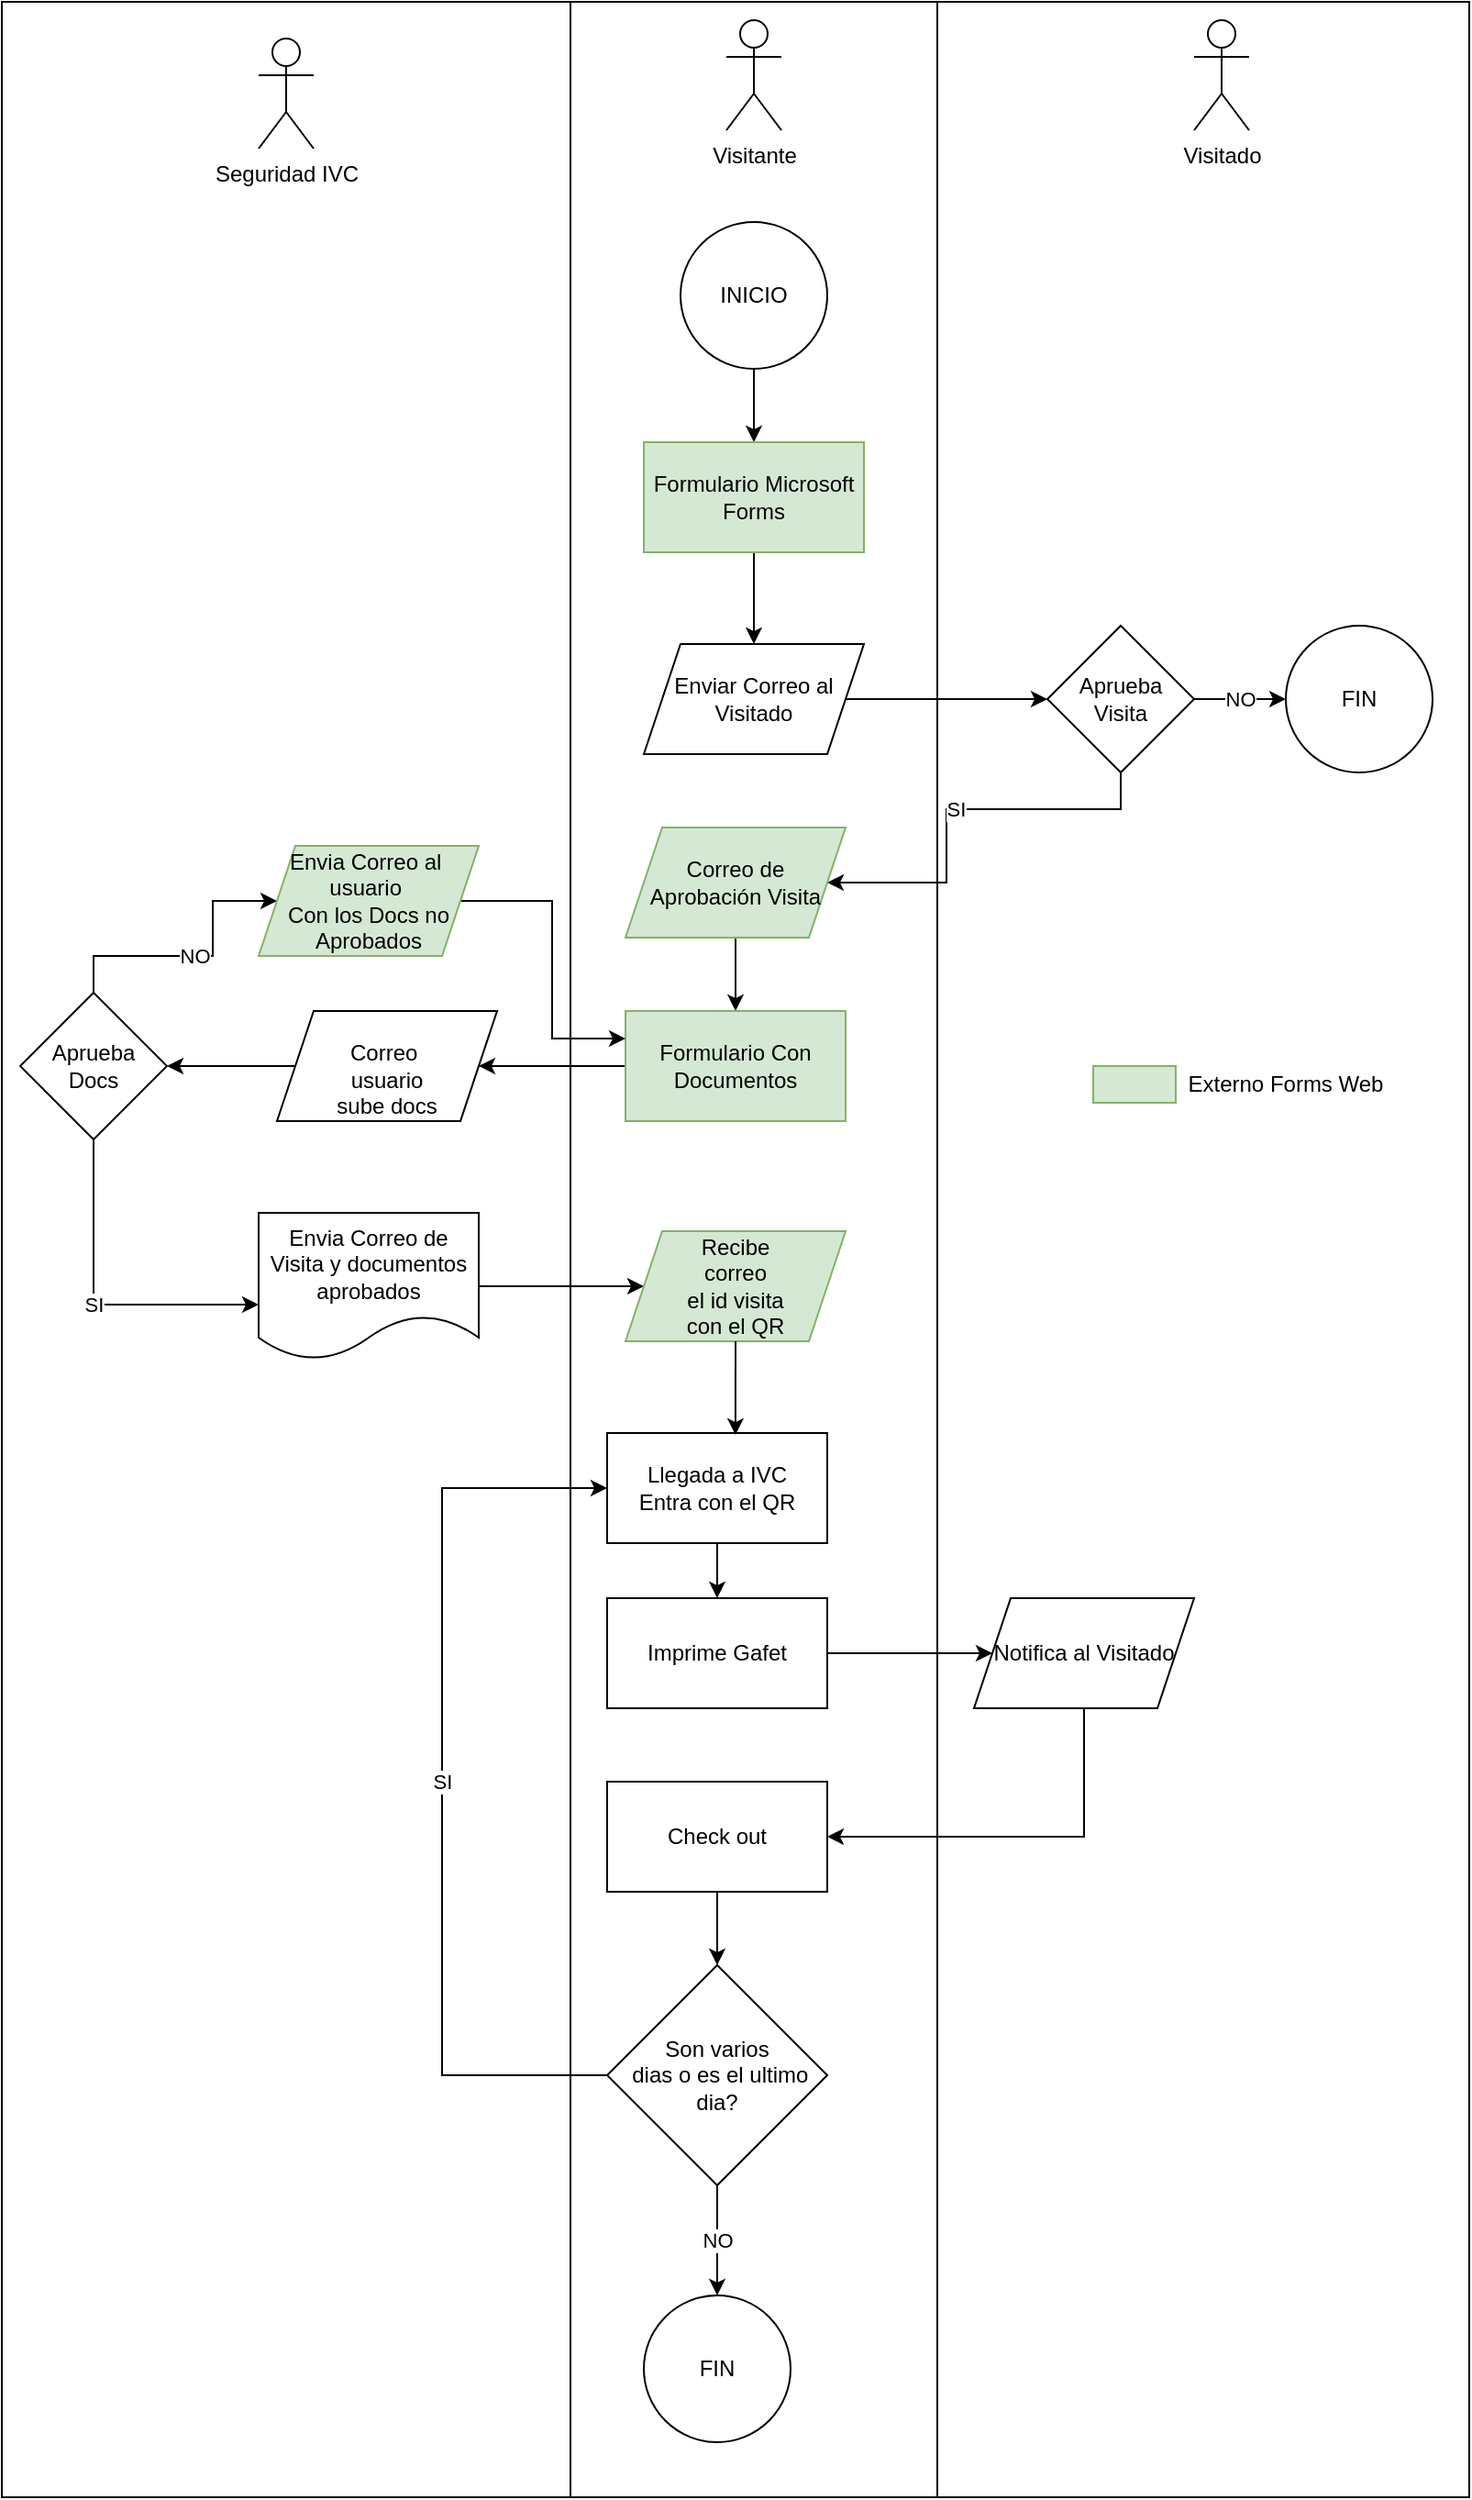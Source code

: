 <mxfile version="24.8.4" pages="2">
  <diagram name="Página-1" id="yHUkuCE68Miz6-jFepUY">
    <mxGraphModel dx="880" dy="1637" grid="1" gridSize="10" guides="1" tooltips="1" connect="1" arrows="1" fold="1" page="1" pageScale="1" pageWidth="827" pageHeight="1169" math="0" shadow="0">
      <root>
        <mxCell id="0" />
        <mxCell id="1" parent="0" />
        <mxCell id="5U8dAw8dAvbUCpddQ7G9-57" value="" style="rounded=0;whiteSpace=wrap;html=1;" parent="1" vertex="1">
          <mxGeometry x="540" y="-50" width="290" height="1360" as="geometry" />
        </mxCell>
        <mxCell id="5U8dAw8dAvbUCpddQ7G9-56" value="" style="rounded=0;whiteSpace=wrap;html=1;" parent="1" vertex="1">
          <mxGeometry x="30" y="-50" width="310" height="1360" as="geometry" />
        </mxCell>
        <mxCell id="5U8dAw8dAvbUCpddQ7G9-55" value="" style="rounded=0;whiteSpace=wrap;html=1;" parent="1" vertex="1">
          <mxGeometry x="340" y="-50" width="200" height="1360" as="geometry" />
        </mxCell>
        <mxCell id="5U8dAw8dAvbUCpddQ7G9-9" value="" style="edgeStyle=orthogonalEdgeStyle;rounded=0;orthogonalLoop=1;jettySize=auto;html=1;" parent="1" source="5U8dAw8dAvbUCpddQ7G9-6" target="5U8dAw8dAvbUCpddQ7G9-7" edge="1">
          <mxGeometry relative="1" as="geometry" />
        </mxCell>
        <mxCell id="5U8dAw8dAvbUCpddQ7G9-6" value="INICIO" style="ellipse;whiteSpace=wrap;html=1;aspect=fixed;" parent="1" vertex="1">
          <mxGeometry x="400" y="70" width="80" height="80" as="geometry" />
        </mxCell>
        <mxCell id="5U8dAw8dAvbUCpddQ7G9-19" style="edgeStyle=orthogonalEdgeStyle;rounded=0;orthogonalLoop=1;jettySize=auto;html=1;entryX=0.5;entryY=0;entryDx=0;entryDy=0;" parent="1" source="5U8dAw8dAvbUCpddQ7G9-7" target="5U8dAw8dAvbUCpddQ7G9-18" edge="1">
          <mxGeometry relative="1" as="geometry" />
        </mxCell>
        <mxCell id="5U8dAw8dAvbUCpddQ7G9-7" value="Formulario Microsoft Forms" style="rounded=0;whiteSpace=wrap;html=1;fillColor=#d5e8d4;strokeColor=#82b366;" parent="1" vertex="1">
          <mxGeometry x="380" y="190" width="120" height="60" as="geometry" />
        </mxCell>
        <mxCell id="5U8dAw8dAvbUCpddQ7G9-16" value="NO" style="edgeStyle=orthogonalEdgeStyle;rounded=0;orthogonalLoop=1;jettySize=auto;html=1;exitX=1;exitY=0.5;exitDx=0;exitDy=0;entryX=0;entryY=0.5;entryDx=0;entryDy=0;" parent="1" source="5U8dAw8dAvbUCpddQ7G9-11" target="5U8dAw8dAvbUCpddQ7G9-14" edge="1">
          <mxGeometry relative="1" as="geometry" />
        </mxCell>
        <mxCell id="5U8dAw8dAvbUCpddQ7G9-22" value="SI" style="edgeStyle=orthogonalEdgeStyle;rounded=0;orthogonalLoop=1;jettySize=auto;html=1;exitX=0.5;exitY=1;exitDx=0;exitDy=0;entryX=1;entryY=0.5;entryDx=0;entryDy=0;" parent="1" source="5U8dAw8dAvbUCpddQ7G9-11" target="5U8dAw8dAvbUCpddQ7G9-21" edge="1">
          <mxGeometry relative="1" as="geometry">
            <Array as="points">
              <mxPoint x="640" y="390" />
              <mxPoint x="545" y="390" />
              <mxPoint x="545" y="430" />
            </Array>
          </mxGeometry>
        </mxCell>
        <mxCell id="5U8dAw8dAvbUCpddQ7G9-11" value="Aprueba &lt;br&gt;Visita" style="rhombus;whiteSpace=wrap;html=1;" parent="1" vertex="1">
          <mxGeometry x="600" y="290" width="80" height="80" as="geometry" />
        </mxCell>
        <mxCell id="5U8dAw8dAvbUCpddQ7G9-14" value="FIN" style="ellipse;whiteSpace=wrap;html=1;aspect=fixed;" parent="1" vertex="1">
          <mxGeometry x="730" y="290" width="80" height="80" as="geometry" />
        </mxCell>
        <mxCell id="5U8dAw8dAvbUCpddQ7G9-20" style="edgeStyle=orthogonalEdgeStyle;rounded=0;orthogonalLoop=1;jettySize=auto;html=1;exitX=1;exitY=0.5;exitDx=0;exitDy=0;entryX=0;entryY=0.5;entryDx=0;entryDy=0;" parent="1" source="5U8dAw8dAvbUCpddQ7G9-18" target="5U8dAw8dAvbUCpddQ7G9-11" edge="1">
          <mxGeometry relative="1" as="geometry" />
        </mxCell>
        <mxCell id="5U8dAw8dAvbUCpddQ7G9-18" value="Enviar Correo al Visitado" style="shape=parallelogram;perimeter=parallelogramPerimeter;whiteSpace=wrap;html=1;fixedSize=1;" parent="1" vertex="1">
          <mxGeometry x="380" y="300" width="120" height="60" as="geometry" />
        </mxCell>
        <mxCell id="5U8dAw8dAvbUCpddQ7G9-24" style="edgeStyle=orthogonalEdgeStyle;rounded=0;orthogonalLoop=1;jettySize=auto;html=1;exitX=0.5;exitY=1;exitDx=0;exitDy=0;" parent="1" source="5U8dAw8dAvbUCpddQ7G9-21" target="5U8dAw8dAvbUCpddQ7G9-23" edge="1">
          <mxGeometry relative="1" as="geometry" />
        </mxCell>
        <mxCell id="5U8dAw8dAvbUCpddQ7G9-21" value="Correo de &lt;br&gt;Aprobación Visita" style="shape=parallelogram;perimeter=parallelogramPerimeter;whiteSpace=wrap;html=1;fixedSize=1;fillColor=#d5e8d4;strokeColor=#82b366;" parent="1" vertex="1">
          <mxGeometry x="370" y="400" width="120" height="60" as="geometry" />
        </mxCell>
        <mxCell id="5U8dAw8dAvbUCpddQ7G9-26" style="edgeStyle=orthogonalEdgeStyle;rounded=0;orthogonalLoop=1;jettySize=auto;html=1;exitX=0;exitY=0.5;exitDx=0;exitDy=0;" parent="1" source="5U8dAw8dAvbUCpddQ7G9-23" target="5U8dAw8dAvbUCpddQ7G9-25" edge="1">
          <mxGeometry relative="1" as="geometry" />
        </mxCell>
        <mxCell id="5U8dAw8dAvbUCpddQ7G9-23" value="Formulario Con Documentos" style="rounded=0;whiteSpace=wrap;html=1;fillColor=#d5e8d4;strokeColor=#82b366;" parent="1" vertex="1">
          <mxGeometry x="370" y="500" width="120" height="60" as="geometry" />
        </mxCell>
        <mxCell id="5U8dAw8dAvbUCpddQ7G9-28" style="edgeStyle=orthogonalEdgeStyle;rounded=0;orthogonalLoop=1;jettySize=auto;html=1;exitX=0;exitY=0.5;exitDx=0;exitDy=0;entryX=1;entryY=0.5;entryDx=0;entryDy=0;" parent="1" source="5U8dAw8dAvbUCpddQ7G9-25" target="5U8dAw8dAvbUCpddQ7G9-27" edge="1">
          <mxGeometry relative="1" as="geometry" />
        </mxCell>
        <mxCell id="5U8dAw8dAvbUCpddQ7G9-25" value="&lt;br&gt;Correo&amp;nbsp; &lt;br&gt;usuario &lt;br&gt;sube docs" style="shape=parallelogram;perimeter=parallelogramPerimeter;whiteSpace=wrap;html=1;fixedSize=1;" parent="1" vertex="1">
          <mxGeometry x="180" y="500" width="120" height="60" as="geometry" />
        </mxCell>
        <mxCell id="5U8dAw8dAvbUCpddQ7G9-32" value="NO" style="edgeStyle=orthogonalEdgeStyle;rounded=0;orthogonalLoop=1;jettySize=auto;html=1;exitX=0.5;exitY=0;exitDx=0;exitDy=0;entryX=0;entryY=0.5;entryDx=0;entryDy=0;" parent="1" source="5U8dAw8dAvbUCpddQ7G9-27" target="5U8dAw8dAvbUCpddQ7G9-31" edge="1">
          <mxGeometry relative="1" as="geometry">
            <Array as="points">
              <mxPoint x="80" y="470" />
              <mxPoint x="145" y="470" />
              <mxPoint x="145" y="440" />
            </Array>
          </mxGeometry>
        </mxCell>
        <mxCell id="5U8dAw8dAvbUCpddQ7G9-27" value="Aprueba &lt;br&gt;Docs" style="rhombus;whiteSpace=wrap;html=1;" parent="1" vertex="1">
          <mxGeometry x="40" y="490" width="80" height="80" as="geometry" />
        </mxCell>
        <mxCell id="5U8dAw8dAvbUCpddQ7G9-33" style="edgeStyle=orthogonalEdgeStyle;rounded=0;orthogonalLoop=1;jettySize=auto;html=1;exitX=1;exitY=0.5;exitDx=0;exitDy=0;entryX=0;entryY=0.25;entryDx=0;entryDy=0;" parent="1" source="5U8dAw8dAvbUCpddQ7G9-31" target="5U8dAw8dAvbUCpddQ7G9-23" edge="1">
          <mxGeometry relative="1" as="geometry" />
        </mxCell>
        <mxCell id="5U8dAw8dAvbUCpddQ7G9-31" value="Envia Correo al&amp;nbsp;&lt;br&gt;usuario&amp;nbsp;&lt;br&gt;Con los Docs no&lt;br&gt;Aprobados" style="shape=parallelogram;perimeter=parallelogramPerimeter;whiteSpace=wrap;html=1;fixedSize=1;fillColor=#d5e8d4;strokeColor=#82b366;" parent="1" vertex="1">
          <mxGeometry x="170" y="410" width="120" height="60" as="geometry" />
        </mxCell>
        <mxCell id="5U8dAw8dAvbUCpddQ7G9-38" style="edgeStyle=orthogonalEdgeStyle;rounded=0;orthogonalLoop=1;jettySize=auto;html=1;exitX=1;exitY=0.5;exitDx=0;exitDy=0;entryX=0;entryY=0.5;entryDx=0;entryDy=0;" parent="1" source="5U8dAw8dAvbUCpddQ7G9-34" target="5U8dAw8dAvbUCpddQ7G9-35" edge="1">
          <mxGeometry relative="1" as="geometry" />
        </mxCell>
        <mxCell id="5U8dAw8dAvbUCpddQ7G9-34" value="Envia Correo de Visita y documentos aprobados" style="shape=document;whiteSpace=wrap;html=1;boundedLbl=1;" parent="1" vertex="1">
          <mxGeometry x="170" y="610" width="120" height="80" as="geometry" />
        </mxCell>
        <mxCell id="5U8dAw8dAvbUCpddQ7G9-35" value="Recibe &lt;br&gt;correo&lt;br&gt;el id visita&lt;br&gt;con el QR" style="shape=parallelogram;perimeter=parallelogramPerimeter;whiteSpace=wrap;html=1;fixedSize=1;fillColor=#d5e8d4;strokeColor=#82b366;" parent="1" vertex="1">
          <mxGeometry x="370" y="620" width="120" height="60" as="geometry" />
        </mxCell>
        <mxCell id="5U8dAw8dAvbUCpddQ7G9-36" value="SI" style="edgeStyle=orthogonalEdgeStyle;rounded=0;orthogonalLoop=1;jettySize=auto;html=1;exitX=0.5;exitY=1;exitDx=0;exitDy=0;entryX=0;entryY=0.625;entryDx=0;entryDy=0;entryPerimeter=0;" parent="1" source="5U8dAw8dAvbUCpddQ7G9-27" target="5U8dAw8dAvbUCpddQ7G9-34" edge="1">
          <mxGeometry relative="1" as="geometry" />
        </mxCell>
        <mxCell id="5U8dAw8dAvbUCpddQ7G9-41" style="edgeStyle=orthogonalEdgeStyle;rounded=0;orthogonalLoop=1;jettySize=auto;html=1;exitX=0.5;exitY=1;exitDx=0;exitDy=0;" parent="1" source="5U8dAw8dAvbUCpddQ7G9-39" edge="1">
          <mxGeometry relative="1" as="geometry">
            <mxPoint x="420" y="820" as="targetPoint" />
          </mxGeometry>
        </mxCell>
        <mxCell id="5U8dAw8dAvbUCpddQ7G9-39" value="Llegada a IVC&lt;br&gt;Entra con el QR" style="rounded=0;whiteSpace=wrap;html=1;" parent="1" vertex="1">
          <mxGeometry x="360" y="730" width="120" height="60" as="geometry" />
        </mxCell>
        <mxCell id="5U8dAw8dAvbUCpddQ7G9-40" style="edgeStyle=orthogonalEdgeStyle;rounded=0;orthogonalLoop=1;jettySize=auto;html=1;exitX=0.5;exitY=1;exitDx=0;exitDy=0;entryX=0.583;entryY=0.017;entryDx=0;entryDy=0;entryPerimeter=0;" parent="1" source="5U8dAw8dAvbUCpddQ7G9-35" target="5U8dAw8dAvbUCpddQ7G9-39" edge="1">
          <mxGeometry relative="1" as="geometry" />
        </mxCell>
        <mxCell id="5U8dAw8dAvbUCpddQ7G9-44" style="edgeStyle=orthogonalEdgeStyle;rounded=0;orthogonalLoop=1;jettySize=auto;html=1;entryX=0;entryY=0.5;entryDx=0;entryDy=0;" parent="1" source="5U8dAw8dAvbUCpddQ7G9-42" target="5U8dAw8dAvbUCpddQ7G9-43" edge="1">
          <mxGeometry relative="1" as="geometry" />
        </mxCell>
        <mxCell id="5U8dAw8dAvbUCpddQ7G9-42" value="Imprime Gafet" style="rounded=0;whiteSpace=wrap;html=1;" parent="1" vertex="1">
          <mxGeometry x="360" y="820" width="120" height="60" as="geometry" />
        </mxCell>
        <mxCell id="5U8dAw8dAvbUCpddQ7G9-47" style="edgeStyle=orthogonalEdgeStyle;rounded=0;orthogonalLoop=1;jettySize=auto;html=1;exitX=0.5;exitY=1;exitDx=0;exitDy=0;entryX=1;entryY=0.5;entryDx=0;entryDy=0;" parent="1" source="5U8dAw8dAvbUCpddQ7G9-43" target="5U8dAw8dAvbUCpddQ7G9-46" edge="1">
          <mxGeometry relative="1" as="geometry" />
        </mxCell>
        <mxCell id="5U8dAw8dAvbUCpddQ7G9-43" value="Notifica al Visitado" style="shape=parallelogram;perimeter=parallelogramPerimeter;whiteSpace=wrap;html=1;fixedSize=1;" parent="1" vertex="1">
          <mxGeometry x="560" y="820" width="120" height="60" as="geometry" />
        </mxCell>
        <mxCell id="5U8dAw8dAvbUCpddQ7G9-50" style="edgeStyle=orthogonalEdgeStyle;rounded=0;orthogonalLoop=1;jettySize=auto;html=1;exitX=0.5;exitY=1;exitDx=0;exitDy=0;entryX=0.5;entryY=0;entryDx=0;entryDy=0;" parent="1" source="5U8dAw8dAvbUCpddQ7G9-46" target="5U8dAw8dAvbUCpddQ7G9-49" edge="1">
          <mxGeometry relative="1" as="geometry" />
        </mxCell>
        <mxCell id="5U8dAw8dAvbUCpddQ7G9-46" value="Check out" style="rounded=0;whiteSpace=wrap;html=1;" parent="1" vertex="1">
          <mxGeometry x="360" y="920" width="120" height="60" as="geometry" />
        </mxCell>
        <mxCell id="5U8dAw8dAvbUCpddQ7G9-51" value="SI" style="edgeStyle=orthogonalEdgeStyle;rounded=0;orthogonalLoop=1;jettySize=auto;html=1;exitX=0;exitY=0.5;exitDx=0;exitDy=0;entryX=0;entryY=0.5;entryDx=0;entryDy=0;" parent="1" source="5U8dAw8dAvbUCpddQ7G9-49" target="5U8dAw8dAvbUCpddQ7G9-39" edge="1">
          <mxGeometry relative="1" as="geometry">
            <Array as="points">
              <mxPoint x="270" y="1080" />
              <mxPoint x="270" y="760" />
            </Array>
          </mxGeometry>
        </mxCell>
        <mxCell id="5U8dAw8dAvbUCpddQ7G9-54" value="NO" style="edgeStyle=orthogonalEdgeStyle;rounded=0;orthogonalLoop=1;jettySize=auto;html=1;exitX=0.5;exitY=1;exitDx=0;exitDy=0;entryX=0.5;entryY=0;entryDx=0;entryDy=0;" parent="1" source="5U8dAw8dAvbUCpddQ7G9-49" target="5U8dAw8dAvbUCpddQ7G9-53" edge="1">
          <mxGeometry relative="1" as="geometry" />
        </mxCell>
        <mxCell id="5U8dAw8dAvbUCpddQ7G9-49" value="Son varios&lt;br&gt;&amp;nbsp;dias o es el ultimo dia?" style="rhombus;whiteSpace=wrap;html=1;" parent="1" vertex="1">
          <mxGeometry x="360" y="1020" width="120" height="120" as="geometry" />
        </mxCell>
        <mxCell id="5U8dAw8dAvbUCpddQ7G9-53" value="FIN" style="ellipse;whiteSpace=wrap;html=1;aspect=fixed;" parent="1" vertex="1">
          <mxGeometry x="380" y="1200" width="80" height="80" as="geometry" />
        </mxCell>
        <mxCell id="5U8dAw8dAvbUCpddQ7G9-58" value="Seguridad IVC" style="shape=umlActor;verticalLabelPosition=bottom;verticalAlign=top;html=1;outlineConnect=0;" parent="1" vertex="1">
          <mxGeometry x="170" y="-30" width="30" height="60" as="geometry" />
        </mxCell>
        <mxCell id="5U8dAw8dAvbUCpddQ7G9-59" value="Visitante" style="shape=umlActor;verticalLabelPosition=bottom;verticalAlign=top;html=1;outlineConnect=0;" parent="1" vertex="1">
          <mxGeometry x="425" y="-40" width="30" height="60" as="geometry" />
        </mxCell>
        <mxCell id="5U8dAw8dAvbUCpddQ7G9-60" value="Visitado" style="shape=umlActor;verticalLabelPosition=bottom;verticalAlign=top;html=1;outlineConnect=0;" parent="1" vertex="1">
          <mxGeometry x="680" y="-40" width="30" height="60" as="geometry" />
        </mxCell>
        <mxCell id="5U8dAw8dAvbUCpddQ7G9-63" value="" style="rounded=0;whiteSpace=wrap;html=1;fillColor=#d5e8d4;strokeColor=#82b366;" parent="1" vertex="1">
          <mxGeometry x="625" y="530" width="45" height="20" as="geometry" />
        </mxCell>
        <mxCell id="5U8dAw8dAvbUCpddQ7G9-64" value="Externo Forms Web" style="text;html=1;align=center;verticalAlign=middle;whiteSpace=wrap;rounded=0;" parent="1" vertex="1">
          <mxGeometry x="670" y="525" width="120" height="30" as="geometry" />
        </mxCell>
      </root>
    </mxGraphModel>
  </diagram>
  <diagram id="YnWqCWaezAb-S0vLIhtn" name="Página-2">
    <mxGraphModel dx="1257" dy="669" grid="1" gridSize="10" guides="1" tooltips="1" connect="1" arrows="1" fold="1" page="1" pageScale="1" pageWidth="827" pageHeight="1169" math="0" shadow="0">
      <root>
        <mxCell id="0" />
        <mxCell id="1" parent="0" />
        <mxCell id="XhqRHvI7hJ-RpfDm4OoT-7" value="Eventos" style="shape=table;startSize=30;container=1;collapsible=1;childLayout=tableLayout;fixedRows=1;rowLines=0;fontStyle=1;align=center;resizeLast=1;html=1;" vertex="1" parent="1">
          <mxGeometry x="220" y="30" width="180" height="210" as="geometry" />
        </mxCell>
        <mxCell id="XhqRHvI7hJ-RpfDm4OoT-8" value="" style="shape=tableRow;horizontal=0;startSize=0;swimlaneHead=0;swimlaneBody=0;fillColor=none;collapsible=0;dropTarget=0;points=[[0,0.5],[1,0.5]];portConstraint=eastwest;top=0;left=0;right=0;bottom=1;" vertex="1" parent="XhqRHvI7hJ-RpfDm4OoT-7">
          <mxGeometry y="30" width="180" height="30" as="geometry" />
        </mxCell>
        <mxCell id="XhqRHvI7hJ-RpfDm4OoT-9" value="PK" style="shape=partialRectangle;connectable=0;fillColor=none;top=0;left=0;bottom=0;right=0;fontStyle=1;overflow=hidden;whiteSpace=wrap;html=1;" vertex="1" parent="XhqRHvI7hJ-RpfDm4OoT-8">
          <mxGeometry width="30" height="30" as="geometry">
            <mxRectangle width="30" height="30" as="alternateBounds" />
          </mxGeometry>
        </mxCell>
        <mxCell id="XhqRHvI7hJ-RpfDm4OoT-10" value="id" style="shape=partialRectangle;connectable=0;fillColor=none;top=0;left=0;bottom=0;right=0;align=left;spacingLeft=6;fontStyle=5;overflow=hidden;whiteSpace=wrap;html=1;" vertex="1" parent="XhqRHvI7hJ-RpfDm4OoT-8">
          <mxGeometry x="30" width="150" height="30" as="geometry">
            <mxRectangle width="150" height="30" as="alternateBounds" />
          </mxGeometry>
        </mxCell>
        <mxCell id="XhqRHvI7hJ-RpfDm4OoT-11" value="" style="shape=tableRow;horizontal=0;startSize=0;swimlaneHead=0;swimlaneBody=0;fillColor=none;collapsible=0;dropTarget=0;points=[[0,0.5],[1,0.5]];portConstraint=eastwest;top=0;left=0;right=0;bottom=0;" vertex="1" parent="XhqRHvI7hJ-RpfDm4OoT-7">
          <mxGeometry y="60" width="180" height="30" as="geometry" />
        </mxCell>
        <mxCell id="XhqRHvI7hJ-RpfDm4OoT-12" value="FK" style="shape=partialRectangle;connectable=0;fillColor=none;top=0;left=0;bottom=0;right=0;editable=1;overflow=hidden;whiteSpace=wrap;html=1;" vertex="1" parent="XhqRHvI7hJ-RpfDm4OoT-11">
          <mxGeometry width="30" height="30" as="geometry">
            <mxRectangle width="30" height="30" as="alternateBounds" />
          </mxGeometry>
        </mxCell>
        <mxCell id="XhqRHvI7hJ-RpfDm4OoT-13" value="Id_regalo" style="shape=partialRectangle;connectable=0;fillColor=none;top=0;left=0;bottom=0;right=0;align=left;spacingLeft=6;overflow=hidden;whiteSpace=wrap;html=1;" vertex="1" parent="XhqRHvI7hJ-RpfDm4OoT-11">
          <mxGeometry x="30" width="150" height="30" as="geometry">
            <mxRectangle width="150" height="30" as="alternateBounds" />
          </mxGeometry>
        </mxCell>
        <mxCell id="XhqRHvI7hJ-RpfDm4OoT-93" value="" style="shape=tableRow;horizontal=0;startSize=0;swimlaneHead=0;swimlaneBody=0;fillColor=none;collapsible=0;dropTarget=0;points=[[0,0.5],[1,0.5]];portConstraint=eastwest;top=0;left=0;right=0;bottom=0;" vertex="1" parent="XhqRHvI7hJ-RpfDm4OoT-7">
          <mxGeometry y="90" width="180" height="30" as="geometry" />
        </mxCell>
        <mxCell id="XhqRHvI7hJ-RpfDm4OoT-94" value="" style="shape=partialRectangle;connectable=0;fillColor=none;top=0;left=0;bottom=0;right=0;editable=1;overflow=hidden;whiteSpace=wrap;html=1;" vertex="1" parent="XhqRHvI7hJ-RpfDm4OoT-93">
          <mxGeometry width="30" height="30" as="geometry">
            <mxRectangle width="30" height="30" as="alternateBounds" />
          </mxGeometry>
        </mxCell>
        <mxCell id="XhqRHvI7hJ-RpfDm4OoT-95" value="Descripcion" style="shape=partialRectangle;connectable=0;fillColor=none;top=0;left=0;bottom=0;right=0;align=left;spacingLeft=6;overflow=hidden;whiteSpace=wrap;html=1;" vertex="1" parent="XhqRHvI7hJ-RpfDm4OoT-93">
          <mxGeometry x="30" width="150" height="30" as="geometry">
            <mxRectangle width="150" height="30" as="alternateBounds" />
          </mxGeometry>
        </mxCell>
        <mxCell id="XhqRHvI7hJ-RpfDm4OoT-14" value="" style="shape=tableRow;horizontal=0;startSize=0;swimlaneHead=0;swimlaneBody=0;fillColor=none;collapsible=0;dropTarget=0;points=[[0,0.5],[1,0.5]];portConstraint=eastwest;top=0;left=0;right=0;bottom=0;" vertex="1" parent="XhqRHvI7hJ-RpfDm4OoT-7">
          <mxGeometry y="120" width="180" height="30" as="geometry" />
        </mxCell>
        <mxCell id="XhqRHvI7hJ-RpfDm4OoT-15" value="" style="shape=partialRectangle;connectable=0;fillColor=none;top=0;left=0;bottom=0;right=0;editable=1;overflow=hidden;whiteSpace=wrap;html=1;" vertex="1" parent="XhqRHvI7hJ-RpfDm4OoT-14">
          <mxGeometry width="30" height="30" as="geometry">
            <mxRectangle width="30" height="30" as="alternateBounds" />
          </mxGeometry>
        </mxCell>
        <mxCell id="XhqRHvI7hJ-RpfDm4OoT-16" value="FechaInicio" style="shape=partialRectangle;connectable=0;fillColor=none;top=0;left=0;bottom=0;right=0;align=left;spacingLeft=6;overflow=hidden;whiteSpace=wrap;html=1;" vertex="1" parent="XhqRHvI7hJ-RpfDm4OoT-14">
          <mxGeometry x="30" width="150" height="30" as="geometry">
            <mxRectangle width="150" height="30" as="alternateBounds" />
          </mxGeometry>
        </mxCell>
        <mxCell id="XhqRHvI7hJ-RpfDm4OoT-17" value="" style="shape=tableRow;horizontal=0;startSize=0;swimlaneHead=0;swimlaneBody=0;fillColor=none;collapsible=0;dropTarget=0;points=[[0,0.5],[1,0.5]];portConstraint=eastwest;top=0;left=0;right=0;bottom=0;" vertex="1" parent="XhqRHvI7hJ-RpfDm4OoT-7">
          <mxGeometry y="150" width="180" height="30" as="geometry" />
        </mxCell>
        <mxCell id="XhqRHvI7hJ-RpfDm4OoT-18" value="" style="shape=partialRectangle;connectable=0;fillColor=none;top=0;left=0;bottom=0;right=0;editable=1;overflow=hidden;whiteSpace=wrap;html=1;" vertex="1" parent="XhqRHvI7hJ-RpfDm4OoT-17">
          <mxGeometry width="30" height="30" as="geometry">
            <mxRectangle width="30" height="30" as="alternateBounds" />
          </mxGeometry>
        </mxCell>
        <mxCell id="XhqRHvI7hJ-RpfDm4OoT-19" value="FechaFin" style="shape=partialRectangle;connectable=0;fillColor=none;top=0;left=0;bottom=0;right=0;align=left;spacingLeft=6;overflow=hidden;whiteSpace=wrap;html=1;" vertex="1" parent="XhqRHvI7hJ-RpfDm4OoT-17">
          <mxGeometry x="30" width="150" height="30" as="geometry">
            <mxRectangle width="150" height="30" as="alternateBounds" />
          </mxGeometry>
        </mxCell>
        <mxCell id="XhqRHvI7hJ-RpfDm4OoT-20" value="" style="shape=tableRow;horizontal=0;startSize=0;swimlaneHead=0;swimlaneBody=0;fillColor=none;collapsible=0;dropTarget=0;points=[[0,0.5],[1,0.5]];portConstraint=eastwest;top=0;left=0;right=0;bottom=0;" vertex="1" parent="XhqRHvI7hJ-RpfDm4OoT-7">
          <mxGeometry y="180" width="180" height="30" as="geometry" />
        </mxCell>
        <mxCell id="XhqRHvI7hJ-RpfDm4OoT-21" value="" style="shape=partialRectangle;connectable=0;fillColor=none;top=0;left=0;bottom=0;right=0;editable=1;overflow=hidden;whiteSpace=wrap;html=1;" vertex="1" parent="XhqRHvI7hJ-RpfDm4OoT-20">
          <mxGeometry width="30" height="30" as="geometry">
            <mxRectangle width="30" height="30" as="alternateBounds" />
          </mxGeometry>
        </mxCell>
        <mxCell id="XhqRHvI7hJ-RpfDm4OoT-22" value="Estado" style="shape=partialRectangle;connectable=0;fillColor=none;top=0;left=0;bottom=0;right=0;align=left;spacingLeft=6;overflow=hidden;whiteSpace=wrap;html=1;" vertex="1" parent="XhqRHvI7hJ-RpfDm4OoT-20">
          <mxGeometry x="30" width="150" height="30" as="geometry">
            <mxRectangle width="150" height="30" as="alternateBounds" />
          </mxGeometry>
        </mxCell>
        <mxCell id="XhqRHvI7hJ-RpfDm4OoT-23" value="vw_PlantillaActualEmpleados" style="shape=table;startSize=30;container=1;collapsible=1;childLayout=tableLayout;fixedRows=1;rowLines=0;fontStyle=1;align=center;resizeLast=1;html=1;" vertex="1" parent="1">
          <mxGeometry x="490" y="270" width="180" height="180" as="geometry" />
        </mxCell>
        <mxCell id="XhqRHvI7hJ-RpfDm4OoT-24" value="" style="shape=tableRow;horizontal=0;startSize=0;swimlaneHead=0;swimlaneBody=0;fillColor=none;collapsible=0;dropTarget=0;points=[[0,0.5],[1,0.5]];portConstraint=eastwest;top=0;left=0;right=0;bottom=1;" vertex="1" parent="XhqRHvI7hJ-RpfDm4OoT-23">
          <mxGeometry y="30" width="180" height="30" as="geometry" />
        </mxCell>
        <mxCell id="XhqRHvI7hJ-RpfDm4OoT-25" value="PK" style="shape=partialRectangle;connectable=0;fillColor=none;top=0;left=0;bottom=0;right=0;fontStyle=1;overflow=hidden;whiteSpace=wrap;html=1;" vertex="1" parent="XhqRHvI7hJ-RpfDm4OoT-24">
          <mxGeometry width="30" height="30" as="geometry">
            <mxRectangle width="30" height="30" as="alternateBounds" />
          </mxGeometry>
        </mxCell>
        <mxCell id="XhqRHvI7hJ-RpfDm4OoT-26" value="Numero" style="shape=partialRectangle;connectable=0;fillColor=none;top=0;left=0;bottom=0;right=0;align=left;spacingLeft=6;fontStyle=5;overflow=hidden;whiteSpace=wrap;html=1;" vertex="1" parent="XhqRHvI7hJ-RpfDm4OoT-24">
          <mxGeometry x="30" width="150" height="30" as="geometry">
            <mxRectangle width="150" height="30" as="alternateBounds" />
          </mxGeometry>
        </mxCell>
        <mxCell id="XhqRHvI7hJ-RpfDm4OoT-27" value="" style="shape=tableRow;horizontal=0;startSize=0;swimlaneHead=0;swimlaneBody=0;fillColor=none;collapsible=0;dropTarget=0;points=[[0,0.5],[1,0.5]];portConstraint=eastwest;top=0;left=0;right=0;bottom=0;" vertex="1" parent="XhqRHvI7hJ-RpfDm4OoT-23">
          <mxGeometry y="60" width="180" height="30" as="geometry" />
        </mxCell>
        <mxCell id="XhqRHvI7hJ-RpfDm4OoT-28" value="" style="shape=partialRectangle;connectable=0;fillColor=none;top=0;left=0;bottom=0;right=0;editable=1;overflow=hidden;whiteSpace=wrap;html=1;" vertex="1" parent="XhqRHvI7hJ-RpfDm4OoT-27">
          <mxGeometry width="30" height="30" as="geometry">
            <mxRectangle width="30" height="30" as="alternateBounds" />
          </mxGeometry>
        </mxCell>
        <mxCell id="XhqRHvI7hJ-RpfDm4OoT-29" value="Nombre" style="shape=partialRectangle;connectable=0;fillColor=none;top=0;left=0;bottom=0;right=0;align=left;spacingLeft=6;overflow=hidden;whiteSpace=wrap;html=1;" vertex="1" parent="XhqRHvI7hJ-RpfDm4OoT-27">
          <mxGeometry x="30" width="150" height="30" as="geometry">
            <mxRectangle width="150" height="30" as="alternateBounds" />
          </mxGeometry>
        </mxCell>
        <mxCell id="XhqRHvI7hJ-RpfDm4OoT-30" value="" style="shape=tableRow;horizontal=0;startSize=0;swimlaneHead=0;swimlaneBody=0;fillColor=none;collapsible=0;dropTarget=0;points=[[0,0.5],[1,0.5]];portConstraint=eastwest;top=0;left=0;right=0;bottom=0;" vertex="1" parent="XhqRHvI7hJ-RpfDm4OoT-23">
          <mxGeometry y="90" width="180" height="30" as="geometry" />
        </mxCell>
        <mxCell id="XhqRHvI7hJ-RpfDm4OoT-31" value="" style="shape=partialRectangle;connectable=0;fillColor=none;top=0;left=0;bottom=0;right=0;editable=1;overflow=hidden;whiteSpace=wrap;html=1;" vertex="1" parent="XhqRHvI7hJ-RpfDm4OoT-30">
          <mxGeometry width="30" height="30" as="geometry">
            <mxRectangle width="30" height="30" as="alternateBounds" />
          </mxGeometry>
        </mxCell>
        <mxCell id="XhqRHvI7hJ-RpfDm4OoT-32" value="Area" style="shape=partialRectangle;connectable=0;fillColor=none;top=0;left=0;bottom=0;right=0;align=left;spacingLeft=6;overflow=hidden;whiteSpace=wrap;html=1;" vertex="1" parent="XhqRHvI7hJ-RpfDm4OoT-30">
          <mxGeometry x="30" width="150" height="30" as="geometry">
            <mxRectangle width="150" height="30" as="alternateBounds" />
          </mxGeometry>
        </mxCell>
        <mxCell id="XhqRHvI7hJ-RpfDm4OoT-36" value="" style="shape=tableRow;horizontal=0;startSize=0;swimlaneHead=0;swimlaneBody=0;fillColor=#f8cecc;collapsible=0;dropTarget=0;points=[[0,0.5],[1,0.5]];portConstraint=eastwest;top=0;left=0;right=0;bottom=0;strokeColor=#b85450;" vertex="1" parent="XhqRHvI7hJ-RpfDm4OoT-23">
          <mxGeometry y="120" width="180" height="30" as="geometry" />
        </mxCell>
        <mxCell id="XhqRHvI7hJ-RpfDm4OoT-37" value="PK" style="shape=partialRectangle;connectable=0;fillColor=none;top=0;left=0;bottom=0;right=0;editable=1;overflow=hidden;whiteSpace=wrap;html=1;" vertex="1" parent="XhqRHvI7hJ-RpfDm4OoT-36">
          <mxGeometry width="30" height="30" as="geometry">
            <mxRectangle width="30" height="30" as="alternateBounds" />
          </mxGeometry>
        </mxCell>
        <mxCell id="XhqRHvI7hJ-RpfDm4OoT-38" value="Credencial" style="shape=partialRectangle;connectable=0;fillColor=none;top=0;left=0;bottom=0;right=0;align=left;spacingLeft=6;overflow=hidden;whiteSpace=wrap;html=1;" vertex="1" parent="XhqRHvI7hJ-RpfDm4OoT-36">
          <mxGeometry x="30" width="150" height="30" as="geometry">
            <mxRectangle width="150" height="30" as="alternateBounds" />
          </mxGeometry>
        </mxCell>
        <mxCell id="XhqRHvI7hJ-RpfDm4OoT-33" value="" style="shape=tableRow;horizontal=0;startSize=0;swimlaneHead=0;swimlaneBody=0;fillColor=none;collapsible=0;dropTarget=0;points=[[0,0.5],[1,0.5]];portConstraint=eastwest;top=0;left=0;right=0;bottom=0;" vertex="1" parent="XhqRHvI7hJ-RpfDm4OoT-23">
          <mxGeometry y="150" width="180" height="30" as="geometry" />
        </mxCell>
        <mxCell id="XhqRHvI7hJ-RpfDm4OoT-34" value="" style="shape=partialRectangle;connectable=0;fillColor=none;top=0;left=0;bottom=0;right=0;editable=1;overflow=hidden;whiteSpace=wrap;html=1;" vertex="1" parent="XhqRHvI7hJ-RpfDm4OoT-33">
          <mxGeometry width="30" height="30" as="geometry">
            <mxRectangle width="30" height="30" as="alternateBounds" />
          </mxGeometry>
        </mxCell>
        <mxCell id="XhqRHvI7hJ-RpfDm4OoT-35" value="Etc (Otros campos)" style="shape=partialRectangle;connectable=0;fillColor=none;top=0;left=0;bottom=0;right=0;align=left;spacingLeft=6;overflow=hidden;whiteSpace=wrap;html=1;" vertex="1" parent="XhqRHvI7hJ-RpfDm4OoT-33">
          <mxGeometry x="30" width="150" height="30" as="geometry">
            <mxRectangle width="150" height="30" as="alternateBounds" />
          </mxGeometry>
        </mxCell>
        <mxCell id="XhqRHvI7hJ-RpfDm4OoT-39" value="Repartidos" style="shape=table;startSize=30;container=1;collapsible=1;childLayout=tableLayout;fixedRows=1;rowLines=0;fontStyle=1;align=center;resizeLast=1;html=1;" vertex="1" parent="1">
          <mxGeometry x="220" y="270" width="180" height="150" as="geometry" />
        </mxCell>
        <mxCell id="XhqRHvI7hJ-RpfDm4OoT-40" value="" style="shape=tableRow;horizontal=0;startSize=0;swimlaneHead=0;swimlaneBody=0;fillColor=none;collapsible=0;dropTarget=0;points=[[0,0.5],[1,0.5]];portConstraint=eastwest;top=0;left=0;right=0;bottom=1;" vertex="1" parent="XhqRHvI7hJ-RpfDm4OoT-39">
          <mxGeometry y="30" width="180" height="30" as="geometry" />
        </mxCell>
        <mxCell id="XhqRHvI7hJ-RpfDm4OoT-41" value="PK" style="shape=partialRectangle;connectable=0;fillColor=none;top=0;left=0;bottom=0;right=0;fontStyle=1;overflow=hidden;whiteSpace=wrap;html=1;" vertex="1" parent="XhqRHvI7hJ-RpfDm4OoT-40">
          <mxGeometry width="30" height="30" as="geometry">
            <mxRectangle width="30" height="30" as="alternateBounds" />
          </mxGeometry>
        </mxCell>
        <mxCell id="XhqRHvI7hJ-RpfDm4OoT-42" value="id" style="shape=partialRectangle;connectable=0;fillColor=none;top=0;left=0;bottom=0;right=0;align=left;spacingLeft=6;fontStyle=5;overflow=hidden;whiteSpace=wrap;html=1;" vertex="1" parent="XhqRHvI7hJ-RpfDm4OoT-40">
          <mxGeometry x="30" width="150" height="30" as="geometry">
            <mxRectangle width="150" height="30" as="alternateBounds" />
          </mxGeometry>
        </mxCell>
        <mxCell id="XhqRHvI7hJ-RpfDm4OoT-43" value="" style="shape=tableRow;horizontal=0;startSize=0;swimlaneHead=0;swimlaneBody=0;fillColor=none;collapsible=0;dropTarget=0;points=[[0,0.5],[1,0.5]];portConstraint=eastwest;top=0;left=0;right=0;bottom=0;" vertex="1" parent="XhqRHvI7hJ-RpfDm4OoT-39">
          <mxGeometry y="60" width="180" height="30" as="geometry" />
        </mxCell>
        <mxCell id="XhqRHvI7hJ-RpfDm4OoT-44" value="FK" style="shape=partialRectangle;connectable=0;fillColor=none;top=0;left=0;bottom=0;right=0;editable=1;overflow=hidden;whiteSpace=wrap;html=1;" vertex="1" parent="XhqRHvI7hJ-RpfDm4OoT-43">
          <mxGeometry width="30" height="30" as="geometry">
            <mxRectangle width="30" height="30" as="alternateBounds" />
          </mxGeometry>
        </mxCell>
        <mxCell id="XhqRHvI7hJ-RpfDm4OoT-45" value="IdCredencial" style="shape=partialRectangle;connectable=0;fillColor=none;top=0;left=0;bottom=0;right=0;align=left;spacingLeft=6;overflow=hidden;whiteSpace=wrap;html=1;" vertex="1" parent="XhqRHvI7hJ-RpfDm4OoT-43">
          <mxGeometry x="30" width="150" height="30" as="geometry">
            <mxRectangle width="150" height="30" as="alternateBounds" />
          </mxGeometry>
        </mxCell>
        <mxCell id="XhqRHvI7hJ-RpfDm4OoT-53" value="" style="shape=tableRow;horizontal=0;startSize=0;swimlaneHead=0;swimlaneBody=0;fillColor=none;collapsible=0;dropTarget=0;points=[[0,0.5],[1,0.5]];portConstraint=eastwest;top=0;left=0;right=0;bottom=0;" vertex="1" parent="XhqRHvI7hJ-RpfDm4OoT-39">
          <mxGeometry y="90" width="180" height="30" as="geometry" />
        </mxCell>
        <mxCell id="XhqRHvI7hJ-RpfDm4OoT-54" value="FK" style="shape=partialRectangle;connectable=0;fillColor=none;top=0;left=0;bottom=0;right=0;editable=1;overflow=hidden;whiteSpace=wrap;html=1;" vertex="1" parent="XhqRHvI7hJ-RpfDm4OoT-53">
          <mxGeometry width="30" height="30" as="geometry">
            <mxRectangle width="30" height="30" as="alternateBounds" />
          </mxGeometry>
        </mxCell>
        <mxCell id="XhqRHvI7hJ-RpfDm4OoT-55" value="Id_evento" style="shape=partialRectangle;connectable=0;fillColor=none;top=0;left=0;bottom=0;right=0;align=left;spacingLeft=6;overflow=hidden;whiteSpace=wrap;html=1;" vertex="1" parent="XhqRHvI7hJ-RpfDm4OoT-53">
          <mxGeometry x="30" width="150" height="30" as="geometry">
            <mxRectangle width="150" height="30" as="alternateBounds" />
          </mxGeometry>
        </mxCell>
        <mxCell id="XhqRHvI7hJ-RpfDm4OoT-46" value="" style="shape=tableRow;horizontal=0;startSize=0;swimlaneHead=0;swimlaneBody=0;fillColor=none;collapsible=0;dropTarget=0;points=[[0,0.5],[1,0.5]];portConstraint=eastwest;top=0;left=0;right=0;bottom=0;" vertex="1" parent="XhqRHvI7hJ-RpfDm4OoT-39">
          <mxGeometry y="120" width="180" height="30" as="geometry" />
        </mxCell>
        <mxCell id="XhqRHvI7hJ-RpfDm4OoT-47" value="" style="shape=partialRectangle;connectable=0;fillColor=none;top=0;left=0;bottom=0;right=0;editable=1;overflow=hidden;whiteSpace=wrap;html=1;" vertex="1" parent="XhqRHvI7hJ-RpfDm4OoT-46">
          <mxGeometry width="30" height="30" as="geometry">
            <mxRectangle width="30" height="30" as="alternateBounds" />
          </mxGeometry>
        </mxCell>
        <mxCell id="XhqRHvI7hJ-RpfDm4OoT-48" value="Estado" style="shape=partialRectangle;connectable=0;fillColor=none;top=0;left=0;bottom=0;right=0;align=left;spacingLeft=6;overflow=hidden;whiteSpace=wrap;html=1;" vertex="1" parent="XhqRHvI7hJ-RpfDm4OoT-46">
          <mxGeometry x="30" width="150" height="30" as="geometry">
            <mxRectangle width="150" height="30" as="alternateBounds" />
          </mxGeometry>
        </mxCell>
        <mxCell id="XhqRHvI7hJ-RpfDm4OoT-58" value="Regalo" style="shape=table;startSize=30;container=1;collapsible=1;childLayout=tableLayout;fixedRows=1;rowLines=0;fontStyle=1;align=center;resizeLast=1;html=1;" vertex="1" parent="1">
          <mxGeometry x="490" y="30" width="180" height="120" as="geometry" />
        </mxCell>
        <mxCell id="XhqRHvI7hJ-RpfDm4OoT-59" value="" style="shape=tableRow;horizontal=0;startSize=0;swimlaneHead=0;swimlaneBody=0;fillColor=none;collapsible=0;dropTarget=0;points=[[0,0.5],[1,0.5]];portConstraint=eastwest;top=0;left=0;right=0;bottom=1;" vertex="1" parent="XhqRHvI7hJ-RpfDm4OoT-58">
          <mxGeometry y="30" width="180" height="30" as="geometry" />
        </mxCell>
        <mxCell id="XhqRHvI7hJ-RpfDm4OoT-60" value="PK" style="shape=partialRectangle;connectable=0;fillColor=none;top=0;left=0;bottom=0;right=0;fontStyle=1;overflow=hidden;whiteSpace=wrap;html=1;" vertex="1" parent="XhqRHvI7hJ-RpfDm4OoT-59">
          <mxGeometry width="30" height="30" as="geometry">
            <mxRectangle width="30" height="30" as="alternateBounds" />
          </mxGeometry>
        </mxCell>
        <mxCell id="XhqRHvI7hJ-RpfDm4OoT-61" value="Id" style="shape=partialRectangle;connectable=0;fillColor=none;top=0;left=0;bottom=0;right=0;align=left;spacingLeft=6;fontStyle=5;overflow=hidden;whiteSpace=wrap;html=1;" vertex="1" parent="XhqRHvI7hJ-RpfDm4OoT-59">
          <mxGeometry x="30" width="150" height="30" as="geometry">
            <mxRectangle width="150" height="30" as="alternateBounds" />
          </mxGeometry>
        </mxCell>
        <mxCell id="XhqRHvI7hJ-RpfDm4OoT-62" value="" style="shape=tableRow;horizontal=0;startSize=0;swimlaneHead=0;swimlaneBody=0;fillColor=none;collapsible=0;dropTarget=0;points=[[0,0.5],[1,0.5]];portConstraint=eastwest;top=0;left=0;right=0;bottom=0;" vertex="1" parent="XhqRHvI7hJ-RpfDm4OoT-58">
          <mxGeometry y="60" width="180" height="30" as="geometry" />
        </mxCell>
        <mxCell id="XhqRHvI7hJ-RpfDm4OoT-63" value="" style="shape=partialRectangle;connectable=0;fillColor=none;top=0;left=0;bottom=0;right=0;editable=1;overflow=hidden;whiteSpace=wrap;html=1;" vertex="1" parent="XhqRHvI7hJ-RpfDm4OoT-62">
          <mxGeometry width="30" height="30" as="geometry">
            <mxRectangle width="30" height="30" as="alternateBounds" />
          </mxGeometry>
        </mxCell>
        <mxCell id="XhqRHvI7hJ-RpfDm4OoT-64" value="Descripcion" style="shape=partialRectangle;connectable=0;fillColor=none;top=0;left=0;bottom=0;right=0;align=left;spacingLeft=6;overflow=hidden;whiteSpace=wrap;html=1;" vertex="1" parent="XhqRHvI7hJ-RpfDm4OoT-62">
          <mxGeometry x="30" width="150" height="30" as="geometry">
            <mxRectangle width="150" height="30" as="alternateBounds" />
          </mxGeometry>
        </mxCell>
        <mxCell id="XhqRHvI7hJ-RpfDm4OoT-65" value="" style="shape=tableRow;horizontal=0;startSize=0;swimlaneHead=0;swimlaneBody=0;fillColor=none;collapsible=0;dropTarget=0;points=[[0,0.5],[1,0.5]];portConstraint=eastwest;top=0;left=0;right=0;bottom=0;" vertex="1" parent="XhqRHvI7hJ-RpfDm4OoT-58">
          <mxGeometry y="90" width="180" height="30" as="geometry" />
        </mxCell>
        <mxCell id="XhqRHvI7hJ-RpfDm4OoT-66" value="" style="shape=partialRectangle;connectable=0;fillColor=none;top=0;left=0;bottom=0;right=0;editable=1;overflow=hidden;whiteSpace=wrap;html=1;" vertex="1" parent="XhqRHvI7hJ-RpfDm4OoT-65">
          <mxGeometry width="30" height="30" as="geometry">
            <mxRectangle width="30" height="30" as="alternateBounds" />
          </mxGeometry>
        </mxCell>
        <mxCell id="XhqRHvI7hJ-RpfDm4OoT-67" value="Stock" style="shape=partialRectangle;connectable=0;fillColor=none;top=0;left=0;bottom=0;right=0;align=left;spacingLeft=6;overflow=hidden;whiteSpace=wrap;html=1;" vertex="1" parent="XhqRHvI7hJ-RpfDm4OoT-65">
          <mxGeometry x="30" width="150" height="30" as="geometry">
            <mxRectangle width="150" height="30" as="alternateBounds" />
          </mxGeometry>
        </mxCell>
        <mxCell id="XhqRHvI7hJ-RpfDm4OoT-100" style="edgeStyle=orthogonalEdgeStyle;rounded=0;orthogonalLoop=1;jettySize=auto;html=1;entryX=0;entryY=0.5;entryDx=0;entryDy=0;" edge="1" parent="1" source="XhqRHvI7hJ-RpfDm4OoT-43" target="XhqRHvI7hJ-RpfDm4OoT-36">
          <mxGeometry relative="1" as="geometry" />
        </mxCell>
        <mxCell id="XhqRHvI7hJ-RpfDm4OoT-106" style="edgeStyle=orthogonalEdgeStyle;rounded=0;orthogonalLoop=1;jettySize=auto;html=1;entryX=0;entryY=0.5;entryDx=0;entryDy=0;" edge="1" parent="1" source="XhqRHvI7hJ-RpfDm4OoT-11" target="XhqRHvI7hJ-RpfDm4OoT-59">
          <mxGeometry relative="1" as="geometry" />
        </mxCell>
        <mxCell id="XhqRHvI7hJ-RpfDm4OoT-107" style="edgeStyle=orthogonalEdgeStyle;rounded=0;orthogonalLoop=1;jettySize=auto;html=1;entryX=0;entryY=0.5;entryDx=0;entryDy=0;" edge="1" parent="1" source="XhqRHvI7hJ-RpfDm4OoT-53" target="XhqRHvI7hJ-RpfDm4OoT-8">
          <mxGeometry relative="1" as="geometry" />
        </mxCell>
      </root>
    </mxGraphModel>
  </diagram>
</mxfile>
